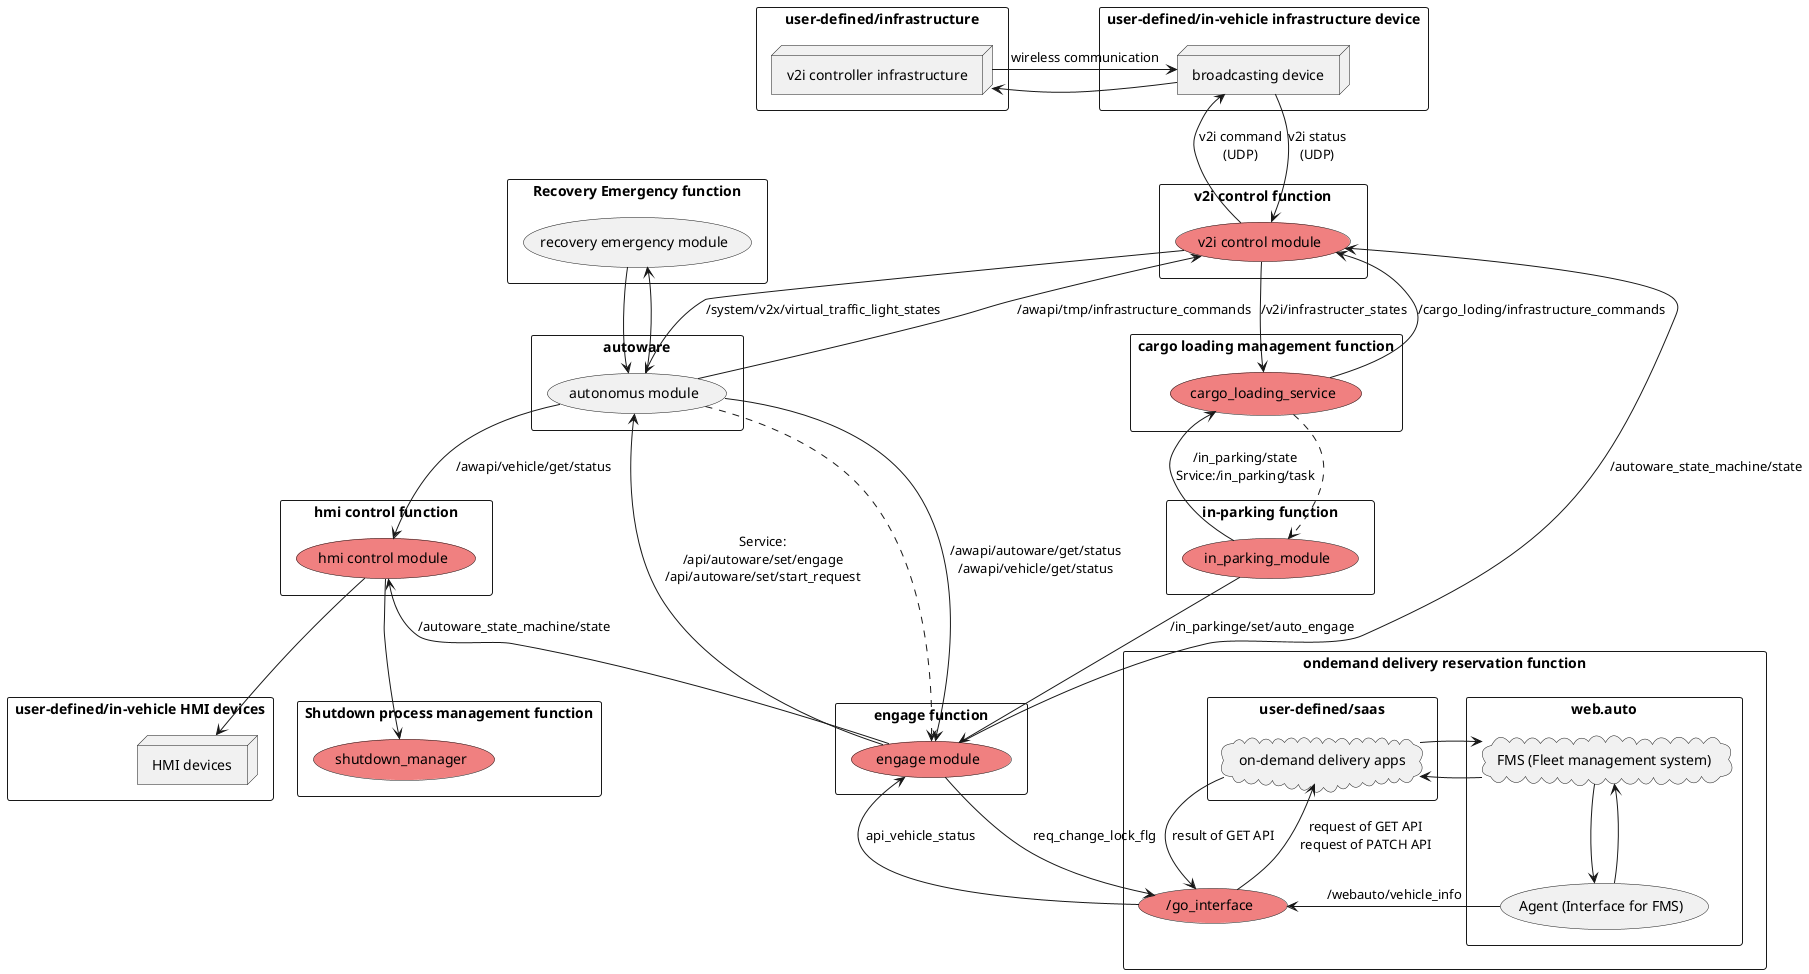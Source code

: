 @startuml
rectangle "autoware" {
  usecase "autonomus module"
}

rectangle "v2i control function" {
  usecase "v2i control module" #LightCoral
}
rectangle "user-defined/in-vehicle infrastructure device" {
    node "broadcasting device"
}
rectangle "user-defined/infrastructure" {
    node "v2i controller infrastructure"
}

rectangle "in-parking function" {
    usecase "in_parking_module" #LightCoral
}

rectangle "engage function"{
    usecase "engage module"  #LightCoral
}

rectangle "cargo loading management function"{
  usecase "cargo_loading_service"  #LightCoral
}

rectangle "Recovery Emergency function"{
  usecase "recovery emergency module"
}

rectangle "ondemand delivery reservation function" {
  rectangle "web.auto" {
    cloud "FMS (Fleet management system)" as FMS
    usecase "Agent (Interface for FMS)" as Agent
  }
  rectangle "user-defined/saas" {
    cloud "on-demand delivery apps" as DeliveryApp
  }
  usecase "/go_interface" #LightCoral
}

rectangle "Shutdown process management function" {
    usecase "shutdown_manager" #LightCoral
}

rectangle "hmi control function" {
  usecase "hmi control module" #LightCoral
}

  rectangle "user-defined/in-vehicle HMI devices" {
    node "HMI devices"
  }

(v2i controller infrastructure) -right-> (broadcasting device) : wireless communication
(v2i controller infrastructure) <-right- (broadcasting device) : " "



(broadcasting device) <-- (v2i control module) : v2i command\n(UDP)
(broadcasting device) --> (v2i control module) : v2i status\n(UDP)

(v2i control module) --> (cargo_loading_service) : /v2i/infrastructer_states
(v2i control module) <-- (cargo_loading_service) : /cargo_loding/infrastructure_commands
(v2i control module) <-- (engage module) : /autoware_state_machine/state

(engage module) -> (/go_interface) : req_change_lock_flg
(engage module) <-- (/go_interface) : api_vehicle_status

(cargo_loading_service) <-- (in_parking_module) : /in_parking/state\nSrvice:/in_parking/task
(cargo_loading_service) .-> (in_parking_module) : " "


(in_parking_module) --> (engage module) : /in_parkinge/set/auto_engage

(v2i control module) <-- (autonomus module)  : /awapi/tmp/infrastructure_commands
(v2i control module) --> (autonomus module)  : /system/v2x/virtual_traffic_light_states
(recovery emergency module) --> (autonomus module)
(recovery emergency module) <-- (autonomus module)

(autonomus module) <--- (engage module) : Service:\n/api/autoware/set/engage\n/api/autoware/set/start_request
(autonomus module) .--> (engage module) 

(autonomus module) --> (hmi control module) : /awapi/vehicle/get/status

(FMS) -> (DeliveryApp)
(FMS) <- (DeliveryApp)
(FMS) --> (Agent)
(FMS) <-- (Agent)
(Agent) -> (/go_interface) : /webauto/vehicle_info
(DeliveryApp) -->  (/go_interface) : result of GET API
(DeliveryApp) <-- (/go_interface) : request of GET API\nrequest of PATCH API

(hmi control module) <-- (engage module) : /autoware_state_machine/state

(hmi control module) --> (HMI devices)
(hmi control module)--> (shutdown_manager)

(autonomus module) --> (engage module) : /awapi/autoware/get/status\n/awapi/vehicle/get/status

@enduml
